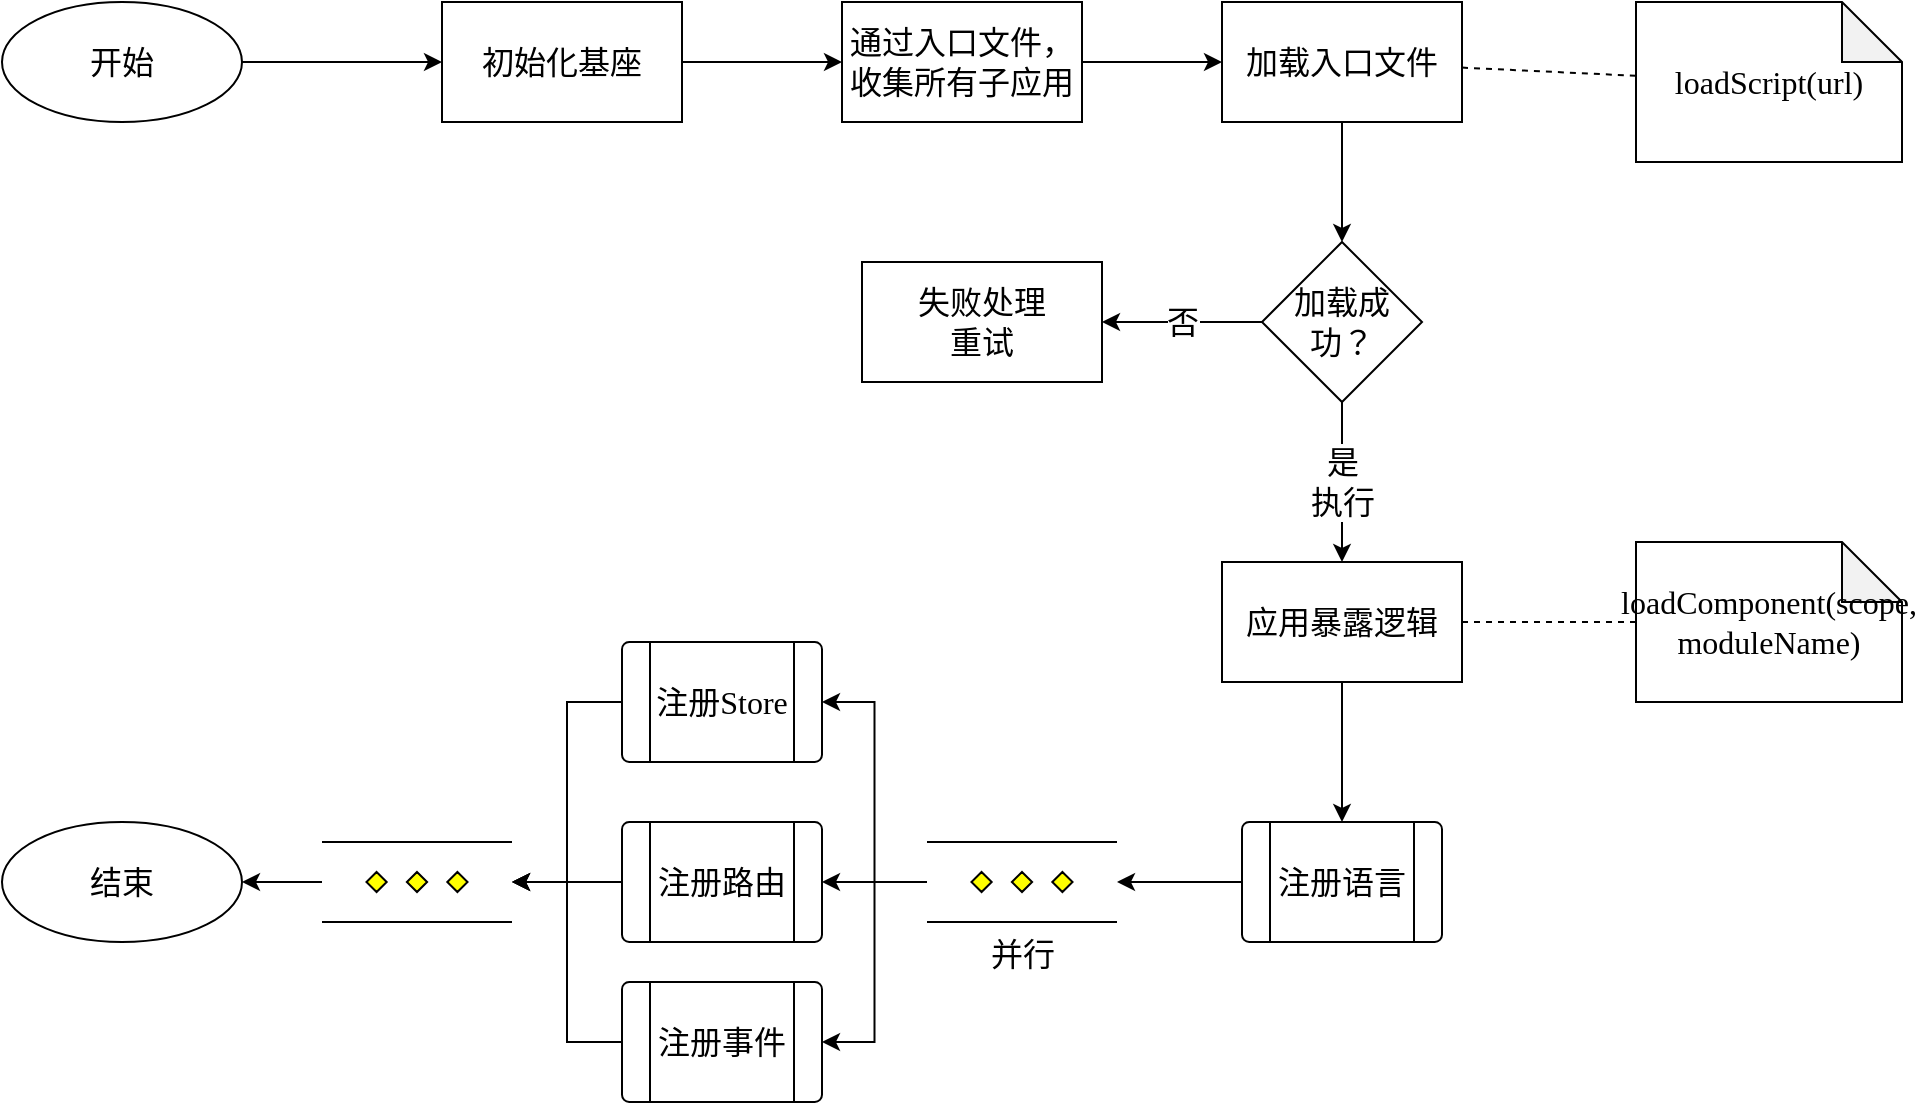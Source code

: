 <mxfile version="21.0.1" type="device" pages="3"><diagram id="zzagM2y4zxRq1yGhmsyp" name="应用注册流程"><mxGraphModel dx="1430" dy="722" grid="1" gridSize="10" guides="1" tooltips="1" connect="1" arrows="1" fold="1" page="1" pageScale="1" pageWidth="827" pageHeight="1169" math="0" shadow="0"><root><mxCell id="0"/><mxCell id="1" parent="0"/><mxCell id="WUT88LImpwBtYmgf4XU2-1" value="" style="edgeStyle=orthogonalEdgeStyle;rounded=0;orthogonalLoop=1;jettySize=auto;html=1;fontSize=16;fontFamily=微软雅黑;" parent="1" source="WUT88LImpwBtYmgf4XU2-2" target="WUT88LImpwBtYmgf4XU2-4" edge="1"><mxGeometry relative="1" as="geometry"/></mxCell><mxCell id="WUT88LImpwBtYmgf4XU2-2" value="开始" style="ellipse;whiteSpace=wrap;html=1;fontSize=16;fontFamily=微软雅黑;" parent="1" vertex="1"><mxGeometry x="10" y="70" width="120" height="60" as="geometry"/></mxCell><mxCell id="WUT88LImpwBtYmgf4XU2-3" value="" style="edgeStyle=orthogonalEdgeStyle;rounded=0;orthogonalLoop=1;jettySize=auto;html=1;fontSize=16;fontFamily=微软雅黑;" parent="1" source="WUT88LImpwBtYmgf4XU2-4" target="WUT88LImpwBtYmgf4XU2-6" edge="1"><mxGeometry relative="1" as="geometry"/></mxCell><mxCell id="WUT88LImpwBtYmgf4XU2-4" value="初始化基座" style="whiteSpace=wrap;html=1;fontSize=16;fontFamily=微软雅黑;" parent="1" vertex="1"><mxGeometry x="230" y="70" width="120" height="60" as="geometry"/></mxCell><mxCell id="WUT88LImpwBtYmgf4XU2-5" value="" style="edgeStyle=orthogonalEdgeStyle;rounded=0;orthogonalLoop=1;jettySize=auto;html=1;fontSize=16;fontFamily=微软雅黑;" parent="1" source="WUT88LImpwBtYmgf4XU2-6" target="WUT88LImpwBtYmgf4XU2-8" edge="1"><mxGeometry relative="1" as="geometry"/></mxCell><mxCell id="WUT88LImpwBtYmgf4XU2-6" value="通过入口文件，收集所有子应用" style="whiteSpace=wrap;html=1;fontSize=16;fontFamily=微软雅黑;" parent="1" vertex="1"><mxGeometry x="430" y="70" width="120" height="60" as="geometry"/></mxCell><mxCell id="WUT88LImpwBtYmgf4XU2-7" value="" style="edgeStyle=orthogonalEdgeStyle;rounded=0;orthogonalLoop=1;jettySize=auto;html=1;fontSize=16;fontFamily=微软雅黑;" parent="1" source="WUT88LImpwBtYmgf4XU2-8" target="WUT88LImpwBtYmgf4XU2-11" edge="1"><mxGeometry relative="1" as="geometry"><mxPoint x="420" y="390" as="targetPoint"/></mxGeometry></mxCell><mxCell id="lnkmITylGSN_IdyH6XGg-2" style="rounded=0;orthogonalLoop=1;jettySize=auto;html=1;endArrow=none;endFill=0;dashed=1;fontSize=16;fontFamily=微软雅黑;" edge="1" parent="1" source="WUT88LImpwBtYmgf4XU2-8" target="lnkmITylGSN_IdyH6XGg-1"><mxGeometry relative="1" as="geometry"/></mxCell><mxCell id="WUT88LImpwBtYmgf4XU2-8" value="加载入口文件" style="whiteSpace=wrap;html=1;fontSize=16;fontFamily=微软雅黑;" parent="1" vertex="1"><mxGeometry x="620" y="70" width="120" height="60" as="geometry"/></mxCell><mxCell id="WUT88LImpwBtYmgf4XU2-9" value="" style="edgeStyle=orthogonalEdgeStyle;rounded=0;orthogonalLoop=1;jettySize=auto;html=1;fontSize=16;fontFamily=微软雅黑;" parent="1" source="lnkmITylGSN_IdyH6XGg-4" target="WUT88LImpwBtYmgf4XU2-29" edge="1"><mxGeometry relative="1" as="geometry"><mxPoint x="680" y="510" as="targetPoint"/><mxPoint x="690" y="420" as="sourcePoint"/></mxGeometry></mxCell><mxCell id="WUT88LImpwBtYmgf4XU2-10" value="否" style="edgeStyle=orthogonalEdgeStyle;rounded=0;orthogonalLoop=1;jettySize=auto;html=1;fontSize=16;fontFamily=微软雅黑;" parent="1" source="WUT88LImpwBtYmgf4XU2-11" target="WUT88LImpwBtYmgf4XU2-12" edge="1"><mxGeometry relative="1" as="geometry"/></mxCell><mxCell id="lnkmITylGSN_IdyH6XGg-3" value="是&lt;br style=&quot;font-size: 16px;&quot;&gt;执行" style="edgeStyle=orthogonalEdgeStyle;rounded=0;orthogonalLoop=1;jettySize=auto;html=1;fontSize=16;fontFamily=微软雅黑;" edge="1" parent="1" source="WUT88LImpwBtYmgf4XU2-11" target="lnkmITylGSN_IdyH6XGg-4"><mxGeometry relative="1" as="geometry"><mxPoint x="680" y="310" as="targetPoint"/></mxGeometry></mxCell><mxCell id="WUT88LImpwBtYmgf4XU2-11" value="加载成功？" style="rhombus;whiteSpace=wrap;html=1;fontSize=16;fontFamily=微软雅黑;" parent="1" vertex="1"><mxGeometry x="640" y="190" width="80" height="80" as="geometry"/></mxCell><mxCell id="WUT88LImpwBtYmgf4XU2-12" value="失败处理&lt;br style=&quot;font-size: 16px;&quot;&gt;重试" style="whiteSpace=wrap;html=1;fontSize=16;fontFamily=微软雅黑;" parent="1" vertex="1"><mxGeometry x="440" y="200" width="120" height="60" as="geometry"/></mxCell><mxCell id="WUT88LImpwBtYmgf4XU2-23" value="结束" style="ellipse;whiteSpace=wrap;html=1;fontSize=16;fontFamily=微软雅黑;" parent="1" vertex="1"><mxGeometry x="10" y="480" width="120" height="60" as="geometry"/></mxCell><mxCell id="WUT88LImpwBtYmgf4XU2-31" value="" style="edgeStyle=orthogonalEdgeStyle;rounded=0;orthogonalLoop=1;jettySize=auto;html=1;fontSize=16;fontFamily=微软雅黑;" parent="1" source="WUT88LImpwBtYmgf4XU2-29" target="WUT88LImpwBtYmgf4XU2-35" edge="1"><mxGeometry relative="1" as="geometry"/></mxCell><mxCell id="WUT88LImpwBtYmgf4XU2-29" value="注册语言" style="verticalLabelPosition=middle;verticalAlign=middle;html=1;shape=process;whiteSpace=wrap;rounded=1;size=0.14;arcSize=6;fontSize=16;labelPosition=center;align=center;fontFamily=微软雅黑;" parent="1" vertex="1"><mxGeometry x="630" y="480" width="100" height="60" as="geometry"/></mxCell><mxCell id="WUT88LImpwBtYmgf4XU2-40" style="edgeStyle=orthogonalEdgeStyle;rounded=0;orthogonalLoop=1;jettySize=auto;html=1;fontSize=16;fontFamily=微软雅黑;" parent="1" source="WUT88LImpwBtYmgf4XU2-30" target="WUT88LImpwBtYmgf4XU2-38" edge="1"><mxGeometry relative="1" as="geometry"/></mxCell><mxCell id="WUT88LImpwBtYmgf4XU2-30" value="注册路由" style="verticalLabelPosition=middle;verticalAlign=middle;html=1;shape=process;whiteSpace=wrap;rounded=1;size=0.14;arcSize=6;fontSize=16;labelPosition=center;align=center;fontFamily=微软雅黑;" parent="1" vertex="1"><mxGeometry x="320" y="480" width="100" height="60" as="geometry"/></mxCell><mxCell id="WUT88LImpwBtYmgf4XU2-34" style="edgeStyle=orthogonalEdgeStyle;rounded=0;orthogonalLoop=1;jettySize=auto;html=1;fontSize=16;fontFamily=微软雅黑;" parent="1" source="WUT88LImpwBtYmgf4XU2-38" target="WUT88LImpwBtYmgf4XU2-23" edge="1"><mxGeometry relative="1" as="geometry"/></mxCell><mxCell id="WUT88LImpwBtYmgf4XU2-39" style="edgeStyle=orthogonalEdgeStyle;rounded=0;orthogonalLoop=1;jettySize=auto;html=1;fontSize=16;entryX=1;entryY=0.5;entryDx=0;entryDy=0;entryPerimeter=0;fontFamily=微软雅黑;" parent="1" source="WUT88LImpwBtYmgf4XU2-32" target="WUT88LImpwBtYmgf4XU2-38" edge="1"><mxGeometry relative="1" as="geometry"/></mxCell><mxCell id="WUT88LImpwBtYmgf4XU2-32" value="注册Store" style="verticalLabelPosition=middle;verticalAlign=middle;html=1;shape=process;whiteSpace=wrap;rounded=1;size=0.14;arcSize=6;fontSize=16;labelPosition=center;align=center;fontFamily=微软雅黑;" parent="1" vertex="1"><mxGeometry x="320" y="390" width="100" height="60" as="geometry"/></mxCell><mxCell id="WUT88LImpwBtYmgf4XU2-36" style="edgeStyle=orthogonalEdgeStyle;rounded=0;orthogonalLoop=1;jettySize=auto;html=1;fontSize=16;entryX=1;entryY=0.5;entryDx=0;entryDy=0;fontFamily=微软雅黑;" parent="1" source="WUT88LImpwBtYmgf4XU2-35" target="WUT88LImpwBtYmgf4XU2-32" edge="1"><mxGeometry relative="1" as="geometry"/></mxCell><mxCell id="WUT88LImpwBtYmgf4XU2-37" style="edgeStyle=orthogonalEdgeStyle;rounded=0;orthogonalLoop=1;jettySize=auto;html=1;fontSize=16;fontFamily=微软雅黑;" parent="1" source="WUT88LImpwBtYmgf4XU2-35" target="WUT88LImpwBtYmgf4XU2-30" edge="1"><mxGeometry relative="1" as="geometry"/></mxCell><mxCell id="WUT88LImpwBtYmgf4XU2-42" style="edgeStyle=orthogonalEdgeStyle;rounded=0;orthogonalLoop=1;jettySize=auto;html=1;entryX=1;entryY=0.5;entryDx=0;entryDy=0;fontSize=16;fontFamily=微软雅黑;" parent="1" source="WUT88LImpwBtYmgf4XU2-35" target="WUT88LImpwBtYmgf4XU2-41" edge="1"><mxGeometry relative="1" as="geometry"/></mxCell><mxCell id="WUT88LImpwBtYmgf4XU2-35" value="并行" style="verticalLabelPosition=bottom;verticalAlign=top;html=1;shape=mxgraph.flowchart.parallel_mode;pointerEvents=1;fontSize=16;fontFamily=微软雅黑;" parent="1" vertex="1"><mxGeometry x="472.5" y="490" width="95" height="40" as="geometry"/></mxCell><mxCell id="WUT88LImpwBtYmgf4XU2-38" value="" style="verticalLabelPosition=bottom;verticalAlign=top;html=1;shape=mxgraph.flowchart.parallel_mode;pointerEvents=1;fontSize=16;fontFamily=微软雅黑;" parent="1" vertex="1"><mxGeometry x="170" y="490" width="95" height="40" as="geometry"/></mxCell><mxCell id="WUT88LImpwBtYmgf4XU2-43" style="edgeStyle=orthogonalEdgeStyle;rounded=0;orthogonalLoop=1;jettySize=auto;html=1;entryX=1;entryY=0.5;entryDx=0;entryDy=0;entryPerimeter=0;fontSize=16;fontFamily=微软雅黑;" parent="1" source="WUT88LImpwBtYmgf4XU2-41" target="WUT88LImpwBtYmgf4XU2-38" edge="1"><mxGeometry relative="1" as="geometry"/></mxCell><mxCell id="WUT88LImpwBtYmgf4XU2-41" value="注册事件" style="verticalLabelPosition=middle;verticalAlign=middle;html=1;shape=process;whiteSpace=wrap;rounded=1;size=0.14;arcSize=6;fontSize=16;labelPosition=center;align=center;fontFamily=微软雅黑;" parent="1" vertex="1"><mxGeometry x="320" y="560" width="100" height="60" as="geometry"/></mxCell><mxCell id="lnkmITylGSN_IdyH6XGg-1" value="loadScript(url)" style="shape=note;whiteSpace=wrap;html=1;backgroundOutline=1;darkOpacity=0.05;fontSize=16;fontFamily=微软雅黑;" vertex="1" parent="1"><mxGeometry x="827" y="70" width="133" height="80" as="geometry"/></mxCell><mxCell id="lnkmITylGSN_IdyH6XGg-6" style="rounded=0;orthogonalLoop=1;jettySize=auto;html=1;dashed=1;endArrow=none;endFill=0;fontSize=16;fontFamily=微软雅黑;" edge="1" parent="1" source="lnkmITylGSN_IdyH6XGg-4" target="lnkmITylGSN_IdyH6XGg-5"><mxGeometry relative="1" as="geometry"/></mxCell><mxCell id="lnkmITylGSN_IdyH6XGg-4" value="应用暴露逻辑" style="whiteSpace=wrap;html=1;fontSize=16;fontFamily=微软雅黑;" vertex="1" parent="1"><mxGeometry x="620" y="350" width="120" height="60" as="geometry"/></mxCell><mxCell id="lnkmITylGSN_IdyH6XGg-5" value="loadComponent(scope, moduleName)" style="shape=note;whiteSpace=wrap;html=1;backgroundOutline=1;darkOpacity=0.05;fontSize=16;fontFamily=微软雅黑;" vertex="1" parent="1"><mxGeometry x="827" y="340" width="133" height="80" as="geometry"/></mxCell></root></mxGraphModel></diagram><diagram id="CoITRjyVxTSdQ1MjfuBr" name="动态路由"><mxGraphModel dx="1430" dy="722" grid="1" gridSize="10" guides="1" tooltips="1" connect="1" arrows="1" fold="1" page="1" pageScale="1" pageWidth="827" pageHeight="1169" math="0" shadow="0"><root><mxCell id="0"/><mxCell id="1" parent="0"/><mxCell id="h7p6sk4v2OCf2TAk3III-1" value="" style="edgeStyle=orthogonalEdgeStyle;rounded=0;orthogonalLoop=1;jettySize=auto;html=1;fontSize=16;" parent="1" source="h7p6sk4v2OCf2TAk3III-2" target="h7p6sk4v2OCf2TAk3III-4" edge="1"><mxGeometry relative="1" as="geometry"/></mxCell><mxCell id="h7p6sk4v2OCf2TAk3III-2" value="开始" style="ellipse;whiteSpace=wrap;html=1;fontSize=16;" parent="1" vertex="1"><mxGeometry x="60" y="70" width="120" height="60" as="geometry"/></mxCell><mxCell id="h7p6sk4v2OCf2TAk3III-3" value="" style="edgeStyle=orthogonalEdgeStyle;rounded=0;orthogonalLoop=1;jettySize=auto;html=1;fontSize=16;" parent="1" source="h7p6sk4v2OCf2TAk3III-4" target="h7p6sk4v2OCf2TAk3III-6" edge="1"><mxGeometry relative="1" as="geometry"/></mxCell><mxCell id="h7p6sk4v2OCf2TAk3III-4" value="应用注册" style="verticalLabelPosition=middle;verticalAlign=middle;html=1;shape=process;whiteSpace=wrap;rounded=1;size=0.14;arcSize=6;fontFamily=Helvetica;fontSize=16;fontColor=default;align=center;strokeColor=default;fillColor=default;labelPosition=center;" parent="1" vertex="1"><mxGeometry x="260" y="70" width="120" height="60" as="geometry"/></mxCell><mxCell id="h7p6sk4v2OCf2TAk3III-5" value="" style="edgeStyle=orthogonalEdgeStyle;rounded=0;orthogonalLoop=1;jettySize=auto;html=1;fontSize=16;" parent="1" source="h7p6sk4v2OCf2TAk3III-6" target="h7p6sk4v2OCf2TAk3III-8" edge="1"><mxGeometry relative="1" as="geometry"/></mxCell><mxCell id="h7p6sk4v2OCf2TAk3III-6" value="路由&lt;br style=&quot;font-size: 16px;&quot;&gt;/appName/xxx/index" style="whiteSpace=wrap;html=1;fontSize=16;" parent="1" vertex="1"><mxGeometry x="440" y="70" width="120" height="60" as="geometry"/></mxCell><mxCell id="h7p6sk4v2OCf2TAk3III-7" value="" style="edgeStyle=orthogonalEdgeStyle;rounded=0;orthogonalLoop=1;jettySize=auto;html=1;fontSize=16;" parent="1" source="h7p6sk4v2OCf2TAk3III-8" target="h7p6sk4v2OCf2TAk3III-11" edge="1"><mxGeometry relative="1" as="geometry"><mxPoint x="420" y="390" as="targetPoint"/></mxGeometry></mxCell><mxCell id="h7p6sk4v2OCf2TAk3III-8" value="根据路由匹配&lt;br style=&quot;font-size: 16px;&quot;&gt;/appName" style="whiteSpace=wrap;html=1;fontSize=16;" parent="1" vertex="1"><mxGeometry x="620" y="70" width="120" height="60" as="geometry"/></mxCell><mxCell id="h7p6sk4v2OCf2TAk3III-9" value="成功" style="edgeStyle=orthogonalEdgeStyle;rounded=0;orthogonalLoop=1;jettySize=auto;html=1;fontSize=16;" parent="1" source="h7p6sk4v2OCf2TAk3III-11" target="h7p6sk4v2OCf2TAk3III-15" edge="1"><mxGeometry relative="1" as="geometry"><mxPoint x="420" y="530" as="targetPoint"/></mxGeometry></mxCell><mxCell id="h7p6sk4v2OCf2TAk3III-10" value="失败" style="edgeStyle=orthogonalEdgeStyle;rounded=0;orthogonalLoop=1;jettySize=auto;html=1;fontSize=16;" parent="1" source="h7p6sk4v2OCf2TAk3III-11" target="h7p6sk4v2OCf2TAk3III-12" edge="1"><mxGeometry relative="1" as="geometry"/></mxCell><mxCell id="h7p6sk4v2OCf2TAk3III-11" value="匹配结果" style="rhombus;whiteSpace=wrap;html=1;fontSize=16;" parent="1" vertex="1"><mxGeometry x="640" y="190" width="80" height="80" as="geometry"/></mxCell><mxCell id="h7p6sk4v2OCf2TAk3III-12" value="失败处理&lt;br style=&quot;font-size: 16px;&quot;&gt;回到首页" style="whiteSpace=wrap;html=1;fontSize=16;" parent="1" vertex="1"><mxGeometry x="440" y="200" width="120" height="60" as="geometry"/></mxCell><mxCell id="h7p6sk4v2OCf2TAk3III-13" value="是" style="edgeStyle=orthogonalEdgeStyle;rounded=0;orthogonalLoop=1;jettySize=auto;html=1;fontSize=16;entryX=1;entryY=0.5;entryDx=0;entryDy=0;exitX=0.5;exitY=1;exitDx=0;exitDy=0;" parent="1" source="h7p6sk4v2OCf2TAk3III-15" target="h7p6sk4v2OCf2TAk3III-20" edge="1"><mxGeometry relative="1" as="geometry"><mxPoint x="680" y="480" as="targetPoint"/></mxGeometry></mxCell><mxCell id="h7p6sk4v2OCf2TAk3III-14" value="否" style="edgeStyle=orthogonalEdgeStyle;rounded=0;orthogonalLoop=1;jettySize=auto;html=1;fontSize=16;" parent="1" source="h7p6sk4v2OCf2TAk3III-15" target="h7p6sk4v2OCf2TAk3III-18" edge="1"><mxGeometry relative="1" as="geometry"><mxPoint x="520" y="370" as="targetPoint"/></mxGeometry></mxCell><mxCell id="h7p6sk4v2OCf2TAk3III-15" value="检查该路由模块是否已经加载" style="rhombus;whiteSpace=wrap;html=1;fontSize=16;" parent="1" vertex="1"><mxGeometry x="640" y="360" width="80" height="80" as="geometry"/></mxCell><mxCell id="h7p6sk4v2OCf2TAk3III-16" value="成功" style="edgeStyle=orthogonalEdgeStyle;rounded=0;orthogonalLoop=1;jettySize=auto;html=1;fontSize=16;" parent="1" source="h7p6sk4v2OCf2TAk3III-18" target="h7p6sk4v2OCf2TAk3III-20" edge="1"><mxGeometry relative="1" as="geometry"/></mxCell><mxCell id="h7p6sk4v2OCf2TAk3III-17" value="失败" style="edgeStyle=orthogonalEdgeStyle;rounded=0;orthogonalLoop=1;jettySize=auto;html=1;fontSize=16;" parent="1" source="h7p6sk4v2OCf2TAk3III-18" target="h7p6sk4v2OCf2TAk3III-26" edge="1"><mxGeometry relative="1" as="geometry"/></mxCell><mxCell id="h7p6sk4v2OCf2TAk3III-18" value="异步请求该应用的代码入口 JS 地址" style="rhombus;whiteSpace=wrap;html=1;fontSize=16;" parent="1" vertex="1"><mxGeometry x="410" y="330" width="80" height="80" as="geometry"/></mxCell><mxCell id="h7p6sk4v2OCf2TAk3III-19" value="" style="edgeStyle=orthogonalEdgeStyle;rounded=0;orthogonalLoop=1;jettySize=auto;html=1;fontSize=16;" parent="1" source="h7p6sk4v2OCf2TAk3III-20" target="h7p6sk4v2OCf2TAk3III-22" edge="1"><mxGeometry relative="1" as="geometry"/></mxCell><mxCell id="h7p6sk4v2OCf2TAk3III-20" value="获取应用模块&lt;br style=&quot;font-size: 16px;&quot;&gt;返回路由控制" style="whiteSpace=wrap;html=1;fontSize=16;" parent="1" vertex="1"><mxGeometry x="390" y="460" width="120" height="60" as="geometry"/></mxCell><mxCell id="h7p6sk4v2OCf2TAk3III-21" value="" style="edgeStyle=orthogonalEdgeStyle;rounded=0;orthogonalLoop=1;jettySize=auto;html=1;fontSize=16;" parent="1" source="h7p6sk4v2OCf2TAk3III-22" target="h7p6sk4v2OCf2TAk3III-23" edge="1"><mxGeometry relative="1" as="geometry"/></mxCell><mxCell id="h7p6sk4v2OCf2TAk3III-22" value="显示应用页面" style="whiteSpace=wrap;html=1;fontSize=16;" parent="1" vertex="1"><mxGeometry x="220" y="460" width="120" height="60" as="geometry"/></mxCell><mxCell id="h7p6sk4v2OCf2TAk3III-23" value="结束" style="ellipse;whiteSpace=wrap;html=1;fontSize=16;" parent="1" vertex="1"><mxGeometry x="60" y="460" width="120" height="60" as="geometry"/></mxCell><mxCell id="h7p6sk4v2OCf2TAk3III-24" style="edgeStyle=orthogonalEdgeStyle;rounded=0;orthogonalLoop=1;jettySize=auto;html=1;entryX=0.5;entryY=0;entryDx=0;entryDy=0;fontSize=16;exitX=0.5;exitY=0;exitDx=0;exitDy=0;" parent="1" source="h7p6sk4v2OCf2TAk3III-26" target="h7p6sk4v2OCf2TAk3III-18" edge="1"><mxGeometry relative="1" as="geometry"/></mxCell><mxCell id="h7p6sk4v2OCf2TAk3III-25" value="计数" style="edgeLabel;html=1;align=center;verticalAlign=middle;resizable=0;points=[];fontSize=16;" parent="h7p6sk4v2OCf2TAk3III-24" vertex="1" connectable="0"><mxGeometry x="-0.067" y="3" relative="1" as="geometry"><mxPoint as="offset"/></mxGeometry></mxCell><mxCell id="h7p6sk4v2OCf2TAk3III-26" value="重新请求" style="whiteSpace=wrap;html=1;fontSize=16;" parent="1" vertex="1"><mxGeometry x="220" y="340" width="120" height="60" as="geometry"/></mxCell></root></mxGraphModel></diagram><diagram id="ngN_HKfz0EcpP66IgR-g" name="动态状态管理"><mxGraphModel dx="1430" dy="722" grid="1" gridSize="10" guides="1" tooltips="1" connect="1" arrows="1" fold="1" page="1" pageScale="1" pageWidth="827" pageHeight="1169" math="0" shadow="0"><root><mxCell id="0"/><mxCell id="1" parent="0"/><mxCell id="1he4u8YpgkceC310jECo-1" value="" style="edgeStyle=orthogonalEdgeStyle;rounded=0;orthogonalLoop=1;jettySize=auto;html=1;fontSize=16;" parent="1" source="1he4u8YpgkceC310jECo-2" target="1he4u8YpgkceC310jECo-22" edge="1"><mxGeometry relative="1" as="geometry"><mxPoint x="260" y="100" as="targetPoint"/></mxGeometry></mxCell><mxCell id="1he4u8YpgkceC310jECo-2" value="开始" style="ellipse;whiteSpace=wrap;html=1;fontSize=16;" parent="1" vertex="1"><mxGeometry x="60" y="70" width="120" height="60" as="geometry"/></mxCell><mxCell id="1he4u8YpgkceC310jECo-3" value="" style="edgeStyle=orthogonalEdgeStyle;rounded=0;orthogonalLoop=1;jettySize=auto;html=1;fontSize=16;" parent="1" source="1he4u8YpgkceC310jECo-22" target="1he4u8YpgkceC310jECo-5" edge="1"><mxGeometry relative="1" as="geometry"><mxPoint x="380" y="100" as="sourcePoint"/></mxGeometry></mxCell><mxCell id="1he4u8YpgkceC310jECo-4" value="" style="edgeStyle=orthogonalEdgeStyle;rounded=0;orthogonalLoop=1;jettySize=auto;html=1;fontSize=16;" parent="1" source="1he4u8YpgkceC310jECo-5" target="1he4u8YpgkceC310jECo-7" edge="1"><mxGeometry relative="1" as="geometry"/></mxCell><mxCell id="1he4u8YpgkceC310jECo-5" value="路由&lt;br style=&quot;font-size: 16px;&quot;&gt;/appName/xxx/index" style="whiteSpace=wrap;html=1;fontSize=16;" parent="1" vertex="1"><mxGeometry x="440" y="70" width="120" height="60" as="geometry"/></mxCell><mxCell id="1he4u8YpgkceC310jECo-6" value="" style="edgeStyle=orthogonalEdgeStyle;rounded=0;orthogonalLoop=1;jettySize=auto;html=1;fontSize=16;" parent="1" source="1he4u8YpgkceC310jECo-7" target="1he4u8YpgkceC310jECo-21" edge="1"><mxGeometry relative="1" as="geometry"/></mxCell><mxCell id="1he4u8YpgkceC310jECo-7" value="根据路由匹配&lt;br style=&quot;font-size: 16px;&quot;&gt;/appName" style="whiteSpace=wrap;html=1;fontSize=16;" parent="1" vertex="1"><mxGeometry x="620" y="70" width="120" height="60" as="geometry"/></mxCell><mxCell id="1he4u8YpgkceC310jECo-8" value="是" style="edgeStyle=orthogonalEdgeStyle;rounded=0;orthogonalLoop=1;jettySize=auto;html=1;fontSize=16;" parent="1" source="1he4u8YpgkceC310jECo-10" target="1he4u8YpgkceC310jECo-19" edge="1"><mxGeometry relative="1" as="geometry"><mxPoint x="680" y="430" as="targetPoint"/></mxGeometry></mxCell><mxCell id="1he4u8YpgkceC310jECo-9" value="否" style="edgeStyle=orthogonalEdgeStyle;rounded=0;orthogonalLoop=1;jettySize=auto;html=1;fontSize=16;" parent="1" source="1he4u8YpgkceC310jECo-10" target="1he4u8YpgkceC310jECo-12" edge="1"><mxGeometry relative="1" as="geometry"/></mxCell><mxCell id="1he4u8YpgkceC310jECo-10" value="存在 Store？" style="rhombus;whiteSpace=wrap;html=1;fontSize=16;" parent="1" vertex="1"><mxGeometry x="640" y="267" width="80" height="80" as="geometry"/></mxCell><mxCell id="1he4u8YpgkceC310jECo-11" style="edgeStyle=orthogonalEdgeStyle;rounded=0;orthogonalLoop=1;jettySize=auto;html=1;fontSize=16;" parent="1" source="1he4u8YpgkceC310jECo-12" target="1he4u8YpgkceC310jECo-17" edge="1"><mxGeometry relative="1" as="geometry"/></mxCell><mxCell id="1he4u8YpgkceC310jECo-12" value="不做任何处理" style="whiteSpace=wrap;html=1;fontSize=16;" parent="1" vertex="1"><mxGeometry x="440" y="277" width="120" height="60" as="geometry"/></mxCell><mxCell id="1he4u8YpgkceC310jECo-13" value="是" style="edgeStyle=orthogonalEdgeStyle;rounded=0;orthogonalLoop=1;jettySize=auto;html=1;fontSize=16;entryX=1;entryY=0.5;entryDx=0;entryDy=0;" parent="1" source="1he4u8YpgkceC310jECo-19" target="1he4u8YpgkceC310jECo-15" edge="1"><mxGeometry relative="1" as="geometry"><mxPoint x="680" y="550" as="targetPoint"/><mxPoint x="680" y="510" as="sourcePoint"/></mxGeometry></mxCell><mxCell id="1he4u8YpgkceC310jECo-14" value="" style="edgeStyle=orthogonalEdgeStyle;rounded=0;orthogonalLoop=1;jettySize=auto;html=1;fontSize=16;" parent="1" source="1he4u8YpgkceC310jECo-15" target="1he4u8YpgkceC310jECo-17" edge="1"><mxGeometry relative="1" as="geometry"/></mxCell><mxCell id="1he4u8YpgkceC310jECo-15" value="获取Store&lt;br style=&quot;font-size: 16px;&quot;&gt;返回数据" style="whiteSpace=wrap;html=1;fontSize=16;" parent="1" vertex="1"><mxGeometry x="390" y="415" width="120" height="60" as="geometry"/></mxCell><mxCell id="1he4u8YpgkceC310jECo-16" value="" style="edgeStyle=orthogonalEdgeStyle;rounded=0;orthogonalLoop=1;jettySize=auto;html=1;fontSize=16;" parent="1" source="1he4u8YpgkceC310jECo-17" target="1he4u8YpgkceC310jECo-18" edge="1"><mxGeometry relative="1" as="geometry"/></mxCell><mxCell id="1he4u8YpgkceC310jECo-17" value="显示应用页面" style="whiteSpace=wrap;html=1;fontSize=16;" parent="1" vertex="1"><mxGeometry x="220" y="415" width="120" height="60" as="geometry"/></mxCell><mxCell id="1he4u8YpgkceC310jECo-18" value="结束" style="ellipse;whiteSpace=wrap;html=1;fontSize=16;" parent="1" vertex="1"><mxGeometry x="60" y="415" width="120" height="60" as="geometry"/></mxCell><mxCell id="1he4u8YpgkceC310jECo-19" value="将子应用&lt;br&gt;&amp;nbsp;Store 激活" style="html=1;fontSize=16;" parent="1" vertex="1"><mxGeometry x="620" y="415" width="120" height="60" as="geometry"/></mxCell><mxCell id="1he4u8YpgkceC310jECo-20" value="" style="edgeStyle=orthogonalEdgeStyle;rounded=0;orthogonalLoop=1;jettySize=auto;html=1;fontSize=16;" parent="1" source="1he4u8YpgkceC310jECo-21" target="1he4u8YpgkceC310jECo-10" edge="1"><mxGeometry relative="1" as="geometry"/></mxCell><mxCell id="1he4u8YpgkceC310jECo-21" value="将上一个子应用&lt;br&gt;&amp;nbsp;Store 失活" style="html=1;fontSize=16;" parent="1" vertex="1"><mxGeometry x="620" y="170" width="120" height="60" as="geometry"/></mxCell><mxCell id="1he4u8YpgkceC310jECo-22" value="应用注册" style="verticalLabelPosition=middle;verticalAlign=middle;html=1;shape=process;whiteSpace=wrap;rounded=1;size=0.14;arcSize=6;fontSize=16;labelPosition=center;align=center;" parent="1" vertex="1"><mxGeometry x="260" y="70" width="100" height="60" as="geometry"/></mxCell></root></mxGraphModel></diagram></mxfile>